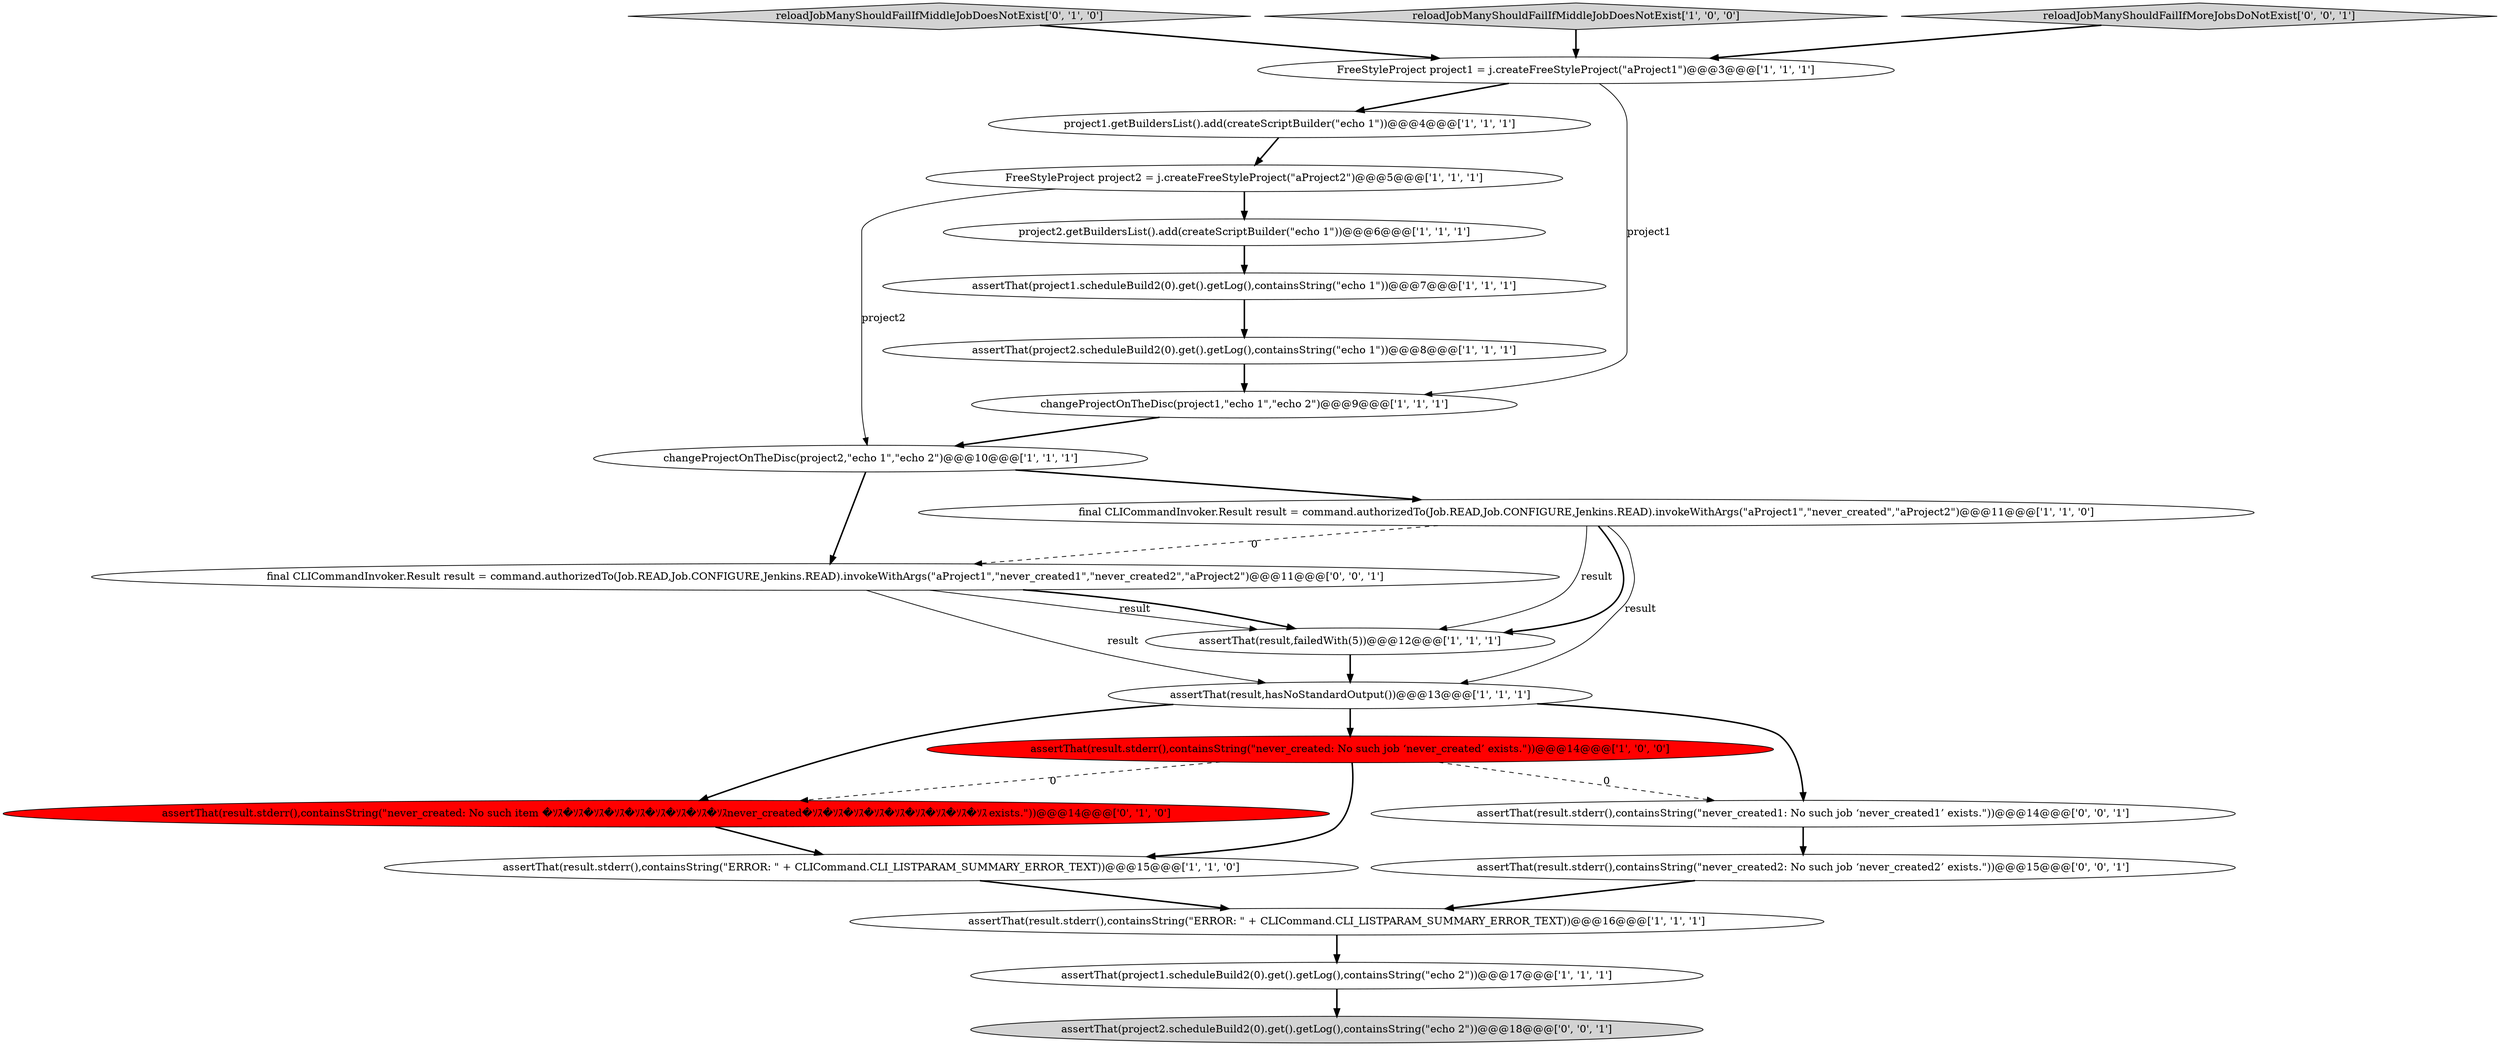 digraph {
15 [style = filled, label = "FreeStyleProject project2 = j.createFreeStyleProject(\"aProject2\")@@@5@@@['1', '1', '1']", fillcolor = white, shape = ellipse image = "AAA0AAABBB1BBB"];
19 [style = filled, label = "assertThat(project2.scheduleBuild2(0).get().getLog(),containsString(\"echo 2\"))@@@18@@@['0', '0', '1']", fillcolor = lightgray, shape = ellipse image = "AAA0AAABBB3BBB"];
12 [style = filled, label = "assertThat(result.stderr(),containsString(\"ERROR: \" + CLICommand.CLI_LISTPARAM_SUMMARY_ERROR_TEXT))@@@15@@@['1', '1', '0']", fillcolor = white, shape = ellipse image = "AAA0AAABBB1BBB"];
3 [style = filled, label = "assertThat(result,failedWith(5))@@@12@@@['1', '1', '1']", fillcolor = white, shape = ellipse image = "AAA0AAABBB1BBB"];
4 [style = filled, label = "assertThat(result,hasNoStandardOutput())@@@13@@@['1', '1', '1']", fillcolor = white, shape = ellipse image = "AAA0AAABBB1BBB"];
17 [style = filled, label = "assertThat(result.stderr(),containsString(\"never_created: No such item �ｿｽ�ｿｽ�ｿｽ�ｿｽ�ｿｽ�ｿｽ�ｿｽ�ｿｽ�ｿｽnever_created�ｿｽ�ｿｽ�ｿｽ�ｿｽ�ｿｽ�ｿｽ�ｿｽ�ｿｽ�ｿｽ exists.\"))@@@14@@@['0', '1', '0']", fillcolor = red, shape = ellipse image = "AAA1AAABBB2BBB"];
16 [style = filled, label = "reloadJobManyShouldFailIfMiddleJobDoesNotExist['0', '1', '0']", fillcolor = lightgray, shape = diamond image = "AAA0AAABBB2BBB"];
11 [style = filled, label = "FreeStyleProject project1 = j.createFreeStyleProject(\"aProject1\")@@@3@@@['1', '1', '1']", fillcolor = white, shape = ellipse image = "AAA0AAABBB1BBB"];
5 [style = filled, label = "assertThat(result.stderr(),containsString(\"never_created: No such job ‘never_created’ exists.\"))@@@14@@@['1', '0', '0']", fillcolor = red, shape = ellipse image = "AAA1AAABBB1BBB"];
6 [style = filled, label = "changeProjectOnTheDisc(project2,\"echo 1\",\"echo 2\")@@@10@@@['1', '1', '1']", fillcolor = white, shape = ellipse image = "AAA0AAABBB1BBB"];
21 [style = filled, label = "final CLICommandInvoker.Result result = command.authorizedTo(Job.READ,Job.CONFIGURE,Jenkins.READ).invokeWithArgs(\"aProject1\",\"never_created1\",\"never_created2\",\"aProject2\")@@@11@@@['0', '0', '1']", fillcolor = white, shape = ellipse image = "AAA0AAABBB3BBB"];
10 [style = filled, label = "changeProjectOnTheDisc(project1,\"echo 1\",\"echo 2\")@@@9@@@['1', '1', '1']", fillcolor = white, shape = ellipse image = "AAA0AAABBB1BBB"];
18 [style = filled, label = "assertThat(result.stderr(),containsString(\"never_created1: No such job ‘never_created1’ exists.\"))@@@14@@@['0', '0', '1']", fillcolor = white, shape = ellipse image = "AAA0AAABBB3BBB"];
0 [style = filled, label = "reloadJobManyShouldFailIfMiddleJobDoesNotExist['1', '0', '0']", fillcolor = lightgray, shape = diamond image = "AAA0AAABBB1BBB"];
1 [style = filled, label = "assertThat(project2.scheduleBuild2(0).get().getLog(),containsString(\"echo 1\"))@@@8@@@['1', '1', '1']", fillcolor = white, shape = ellipse image = "AAA0AAABBB1BBB"];
14 [style = filled, label = "assertThat(result.stderr(),containsString(\"ERROR: \" + CLICommand.CLI_LISTPARAM_SUMMARY_ERROR_TEXT))@@@16@@@['1', '1', '1']", fillcolor = white, shape = ellipse image = "AAA0AAABBB1BBB"];
20 [style = filled, label = "assertThat(result.stderr(),containsString(\"never_created2: No such job ‘never_created2’ exists.\"))@@@15@@@['0', '0', '1']", fillcolor = white, shape = ellipse image = "AAA0AAABBB3BBB"];
22 [style = filled, label = "reloadJobManyShouldFailIfMoreJobsDoNotExist['0', '0', '1']", fillcolor = lightgray, shape = diamond image = "AAA0AAABBB3BBB"];
2 [style = filled, label = "final CLICommandInvoker.Result result = command.authorizedTo(Job.READ,Job.CONFIGURE,Jenkins.READ).invokeWithArgs(\"aProject1\",\"never_created\",\"aProject2\")@@@11@@@['1', '1', '0']", fillcolor = white, shape = ellipse image = "AAA0AAABBB1BBB"];
8 [style = filled, label = "project1.getBuildersList().add(createScriptBuilder(\"echo 1\"))@@@4@@@['1', '1', '1']", fillcolor = white, shape = ellipse image = "AAA0AAABBB1BBB"];
13 [style = filled, label = "project2.getBuildersList().add(createScriptBuilder(\"echo 1\"))@@@6@@@['1', '1', '1']", fillcolor = white, shape = ellipse image = "AAA0AAABBB1BBB"];
9 [style = filled, label = "assertThat(project1.scheduleBuild2(0).get().getLog(),containsString(\"echo 1\"))@@@7@@@['1', '1', '1']", fillcolor = white, shape = ellipse image = "AAA0AAABBB1BBB"];
7 [style = filled, label = "assertThat(project1.scheduleBuild2(0).get().getLog(),containsString(\"echo 2\"))@@@17@@@['1', '1', '1']", fillcolor = white, shape = ellipse image = "AAA0AAABBB1BBB"];
15->13 [style = bold, label=""];
16->11 [style = bold, label=""];
8->15 [style = bold, label=""];
4->17 [style = bold, label=""];
2->4 [style = solid, label="result"];
15->6 [style = solid, label="project2"];
6->21 [style = bold, label=""];
2->3 [style = bold, label=""];
0->11 [style = bold, label=""];
21->3 [style = solid, label="result"];
4->18 [style = bold, label=""];
20->14 [style = bold, label=""];
21->4 [style = solid, label="result"];
5->18 [style = dashed, label="0"];
3->4 [style = bold, label=""];
10->6 [style = bold, label=""];
14->7 [style = bold, label=""];
6->2 [style = bold, label=""];
18->20 [style = bold, label=""];
17->12 [style = bold, label=""];
5->17 [style = dashed, label="0"];
5->12 [style = bold, label=""];
11->10 [style = solid, label="project1"];
2->21 [style = dashed, label="0"];
12->14 [style = bold, label=""];
11->8 [style = bold, label=""];
13->9 [style = bold, label=""];
9->1 [style = bold, label=""];
1->10 [style = bold, label=""];
7->19 [style = bold, label=""];
4->5 [style = bold, label=""];
2->3 [style = solid, label="result"];
22->11 [style = bold, label=""];
21->3 [style = bold, label=""];
}
